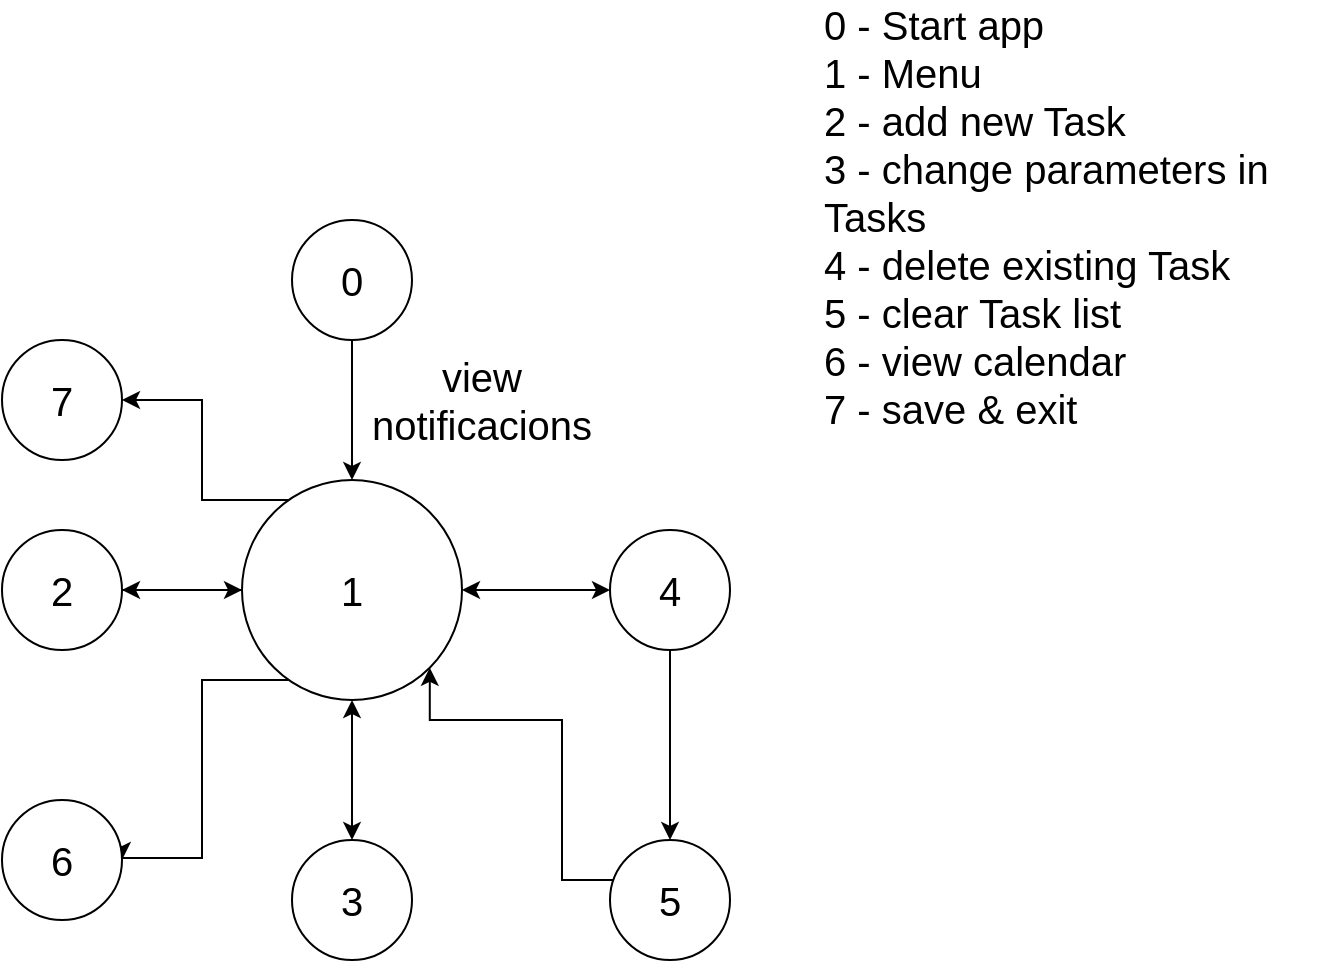 <mxfile version="15.5.0" type="github">
  <diagram id="1AdJATT--EIOiy0C1U03" name="Page-1">
    <mxGraphModel dx="898" dy="481" grid="1" gridSize="10" guides="1" tooltips="1" connect="1" arrows="1" fold="1" page="1" pageScale="1" pageWidth="827" pageHeight="1169" math="0" shadow="0">
      <root>
        <mxCell id="0" />
        <mxCell id="1" parent="0" />
        <mxCell id="T38tA_bC7K2ESA-y2CWt-4" style="edgeStyle=orthogonalEdgeStyle;rounded=0;orthogonalLoop=1;jettySize=auto;html=1;entryX=0.5;entryY=0;entryDx=0;entryDy=0;fontSize=20;" edge="1" parent="1" source="T38tA_bC7K2ESA-y2CWt-2" target="T38tA_bC7K2ESA-y2CWt-3">
          <mxGeometry relative="1" as="geometry" />
        </mxCell>
        <mxCell id="T38tA_bC7K2ESA-y2CWt-2" value="&lt;p style=&quot;line-height: 1.3 ; font-size: 20px&quot;&gt;0&lt;/p&gt;" style="ellipse;whiteSpace=wrap;html=1;aspect=fixed;" vertex="1" parent="1">
          <mxGeometry x="255" y="180" width="60" height="60" as="geometry" />
        </mxCell>
        <mxCell id="T38tA_bC7K2ESA-y2CWt-9" style="edgeStyle=orthogonalEdgeStyle;rounded=0;orthogonalLoop=1;jettySize=auto;html=1;entryX=1;entryY=0.5;entryDx=0;entryDy=0;fontSize=20;" edge="1" parent="1" source="T38tA_bC7K2ESA-y2CWt-3" target="T38tA_bC7K2ESA-y2CWt-8">
          <mxGeometry relative="1" as="geometry" />
        </mxCell>
        <mxCell id="T38tA_bC7K2ESA-y2CWt-27" style="edgeStyle=orthogonalEdgeStyle;rounded=0;orthogonalLoop=1;jettySize=auto;html=1;fontSize=20;entryX=1;entryY=0.5;entryDx=0;entryDy=0;" edge="1" parent="1" source="T38tA_bC7K2ESA-y2CWt-3" target="T38tA_bC7K2ESA-y2CWt-24">
          <mxGeometry relative="1" as="geometry">
            <mxPoint x="190" y="490" as="targetPoint" />
            <Array as="points">
              <mxPoint x="210" y="410" />
              <mxPoint x="210" y="499" />
            </Array>
          </mxGeometry>
        </mxCell>
        <mxCell id="T38tA_bC7K2ESA-y2CWt-31" style="edgeStyle=orthogonalEdgeStyle;rounded=0;orthogonalLoop=1;jettySize=auto;html=1;entryX=1;entryY=0.5;entryDx=0;entryDy=0;fontSize=20;" edge="1" parent="1" source="T38tA_bC7K2ESA-y2CWt-3" target="T38tA_bC7K2ESA-y2CWt-28">
          <mxGeometry relative="1" as="geometry">
            <Array as="points">
              <mxPoint x="210" y="320" />
              <mxPoint x="210" y="270" />
            </Array>
          </mxGeometry>
        </mxCell>
        <mxCell id="T38tA_bC7K2ESA-y2CWt-3" value="&lt;p style=&quot;line-height: 1.3 ; font-size: 20px&quot;&gt;1&lt;/p&gt;" style="ellipse;whiteSpace=wrap;html=1;aspect=fixed;" vertex="1" parent="1">
          <mxGeometry x="230" y="310" width="110" height="110" as="geometry" />
        </mxCell>
        <mxCell id="T38tA_bC7K2ESA-y2CWt-6" value="view notificacions&lt;br&gt;" style="text;html=1;strokeColor=none;fillColor=none;align=center;verticalAlign=middle;whiteSpace=wrap;rounded=0;fontSize=20;" vertex="1" parent="1">
          <mxGeometry x="320" y="255" width="60" height="30" as="geometry" />
        </mxCell>
        <mxCell id="T38tA_bC7K2ESA-y2CWt-7" value="&lt;div style=&quot;text-align: left&quot;&gt;&lt;span&gt;0 - Start app&lt;/span&gt;&lt;/div&gt;&lt;div style=&quot;text-align: left&quot;&gt;1 - Menu&lt;/div&gt;&lt;div style=&quot;text-align: left&quot;&gt;2 - add new Task&lt;/div&gt;&lt;div style=&quot;text-align: left&quot;&gt;3 - change parameters in Tasks&lt;/div&gt;&lt;div style=&quot;text-align: left&quot;&gt;4 - delete existing Task&lt;br&gt;5 - clear Task list&lt;/div&gt;&lt;div style=&quot;text-align: left&quot;&gt;6 - view calendar&lt;/div&gt;&lt;div style=&quot;text-align: left&quot;&gt;7 - save &amp;amp; exit&lt;/div&gt;&lt;div style=&quot;text-align: left&quot;&gt;&lt;br&gt;&lt;/div&gt;" style="text;html=1;strokeColor=none;fillColor=none;align=center;verticalAlign=middle;whiteSpace=wrap;rounded=0;fontSize=20;" vertex="1" parent="1">
          <mxGeometry x="520" y="80" width="250" height="220" as="geometry" />
        </mxCell>
        <mxCell id="T38tA_bC7K2ESA-y2CWt-11" style="edgeStyle=orthogonalEdgeStyle;rounded=0;orthogonalLoop=1;jettySize=auto;html=1;fontSize=20;" edge="1" parent="1" source="T38tA_bC7K2ESA-y2CWt-8" target="T38tA_bC7K2ESA-y2CWt-3">
          <mxGeometry relative="1" as="geometry" />
        </mxCell>
        <mxCell id="T38tA_bC7K2ESA-y2CWt-8" value="&lt;p style=&quot;line-height: 1.3 ; font-size: 20px&quot;&gt;2&lt;/p&gt;" style="ellipse;whiteSpace=wrap;html=1;aspect=fixed;" vertex="1" parent="1">
          <mxGeometry x="110" y="335" width="60" height="60" as="geometry" />
        </mxCell>
        <mxCell id="T38tA_bC7K2ESA-y2CWt-14" value="&lt;p style=&quot;line-height: 1.3 ; font-size: 20px&quot;&gt;3&lt;/p&gt;" style="ellipse;whiteSpace=wrap;html=1;aspect=fixed;" vertex="1" parent="1">
          <mxGeometry x="255" y="490" width="60" height="60" as="geometry" />
        </mxCell>
        <mxCell id="T38tA_bC7K2ESA-y2CWt-16" value="" style="endArrow=classic;startArrow=classic;html=1;rounded=0;fontSize=20;edgeStyle=orthogonalEdgeStyle;entryX=0.5;entryY=1;entryDx=0;entryDy=0;exitX=0.5;exitY=0;exitDx=0;exitDy=0;" edge="1" parent="1" source="T38tA_bC7K2ESA-y2CWt-14" target="T38tA_bC7K2ESA-y2CWt-3">
          <mxGeometry width="50" height="50" relative="1" as="geometry">
            <mxPoint x="310" y="430" as="sourcePoint" />
            <mxPoint x="320" y="380" as="targetPoint" />
          </mxGeometry>
        </mxCell>
        <mxCell id="T38tA_bC7K2ESA-y2CWt-26" style="edgeStyle=orthogonalEdgeStyle;rounded=0;orthogonalLoop=1;jettySize=auto;html=1;entryX=0;entryY=0.5;entryDx=0;entryDy=0;fontSize=20;" edge="1" parent="1" source="T38tA_bC7K2ESA-y2CWt-18" target="T38tA_bC7K2ESA-y2CWt-19">
          <mxGeometry relative="1" as="geometry" />
        </mxCell>
        <mxCell id="T38tA_bC7K2ESA-y2CWt-18" value="&lt;p style=&quot;line-height: 1.3 ; font-size: 20px&quot;&gt;4&lt;/p&gt;" style="ellipse;whiteSpace=wrap;html=1;aspect=fixed;" vertex="1" parent="1">
          <mxGeometry x="414" y="335" width="60" height="60" as="geometry" />
        </mxCell>
        <mxCell id="T38tA_bC7K2ESA-y2CWt-23" style="edgeStyle=orthogonalEdgeStyle;rounded=0;orthogonalLoop=1;jettySize=auto;html=1;entryX=1;entryY=1;entryDx=0;entryDy=0;fontSize=20;" edge="1" parent="1" source="T38tA_bC7K2ESA-y2CWt-19" target="T38tA_bC7K2ESA-y2CWt-3">
          <mxGeometry relative="1" as="geometry">
            <Array as="points">
              <mxPoint x="390" y="510" />
              <mxPoint x="390" y="430" />
              <mxPoint x="324" y="430" />
            </Array>
          </mxGeometry>
        </mxCell>
        <mxCell id="T38tA_bC7K2ESA-y2CWt-19" value="&lt;p style=&quot;line-height: 1.3 ; font-size: 20px&quot;&gt;5&lt;/p&gt;" style="ellipse;whiteSpace=wrap;html=1;aspect=fixed;direction=south;" vertex="1" parent="1">
          <mxGeometry x="414" y="490" width="60" height="60" as="geometry" />
        </mxCell>
        <mxCell id="T38tA_bC7K2ESA-y2CWt-20" value="" style="endArrow=classic;startArrow=classic;html=1;rounded=0;fontSize=20;edgeStyle=orthogonalEdgeStyle;entryX=1;entryY=0.5;entryDx=0;entryDy=0;exitX=0;exitY=0.5;exitDx=0;exitDy=0;" edge="1" parent="1" source="T38tA_bC7K2ESA-y2CWt-18" target="T38tA_bC7K2ESA-y2CWt-3">
          <mxGeometry width="50" height="50" relative="1" as="geometry">
            <mxPoint x="320" y="430" as="sourcePoint" />
            <mxPoint x="320" y="380" as="targetPoint" />
            <Array as="points" />
          </mxGeometry>
        </mxCell>
        <mxCell id="T38tA_bC7K2ESA-y2CWt-24" value="&lt;p style=&quot;line-height: 1.3 ; font-size: 20px&quot;&gt;6&lt;/p&gt;" style="ellipse;whiteSpace=wrap;html=1;aspect=fixed;" vertex="1" parent="1">
          <mxGeometry x="110" y="470" width="60" height="60" as="geometry" />
        </mxCell>
        <mxCell id="T38tA_bC7K2ESA-y2CWt-28" value="&lt;p style=&quot;line-height: 1.3 ; font-size: 20px&quot;&gt;7&lt;/p&gt;" style="ellipse;whiteSpace=wrap;html=1;aspect=fixed;" vertex="1" parent="1">
          <mxGeometry x="110" y="240" width="60" height="60" as="geometry" />
        </mxCell>
      </root>
    </mxGraphModel>
  </diagram>
</mxfile>
